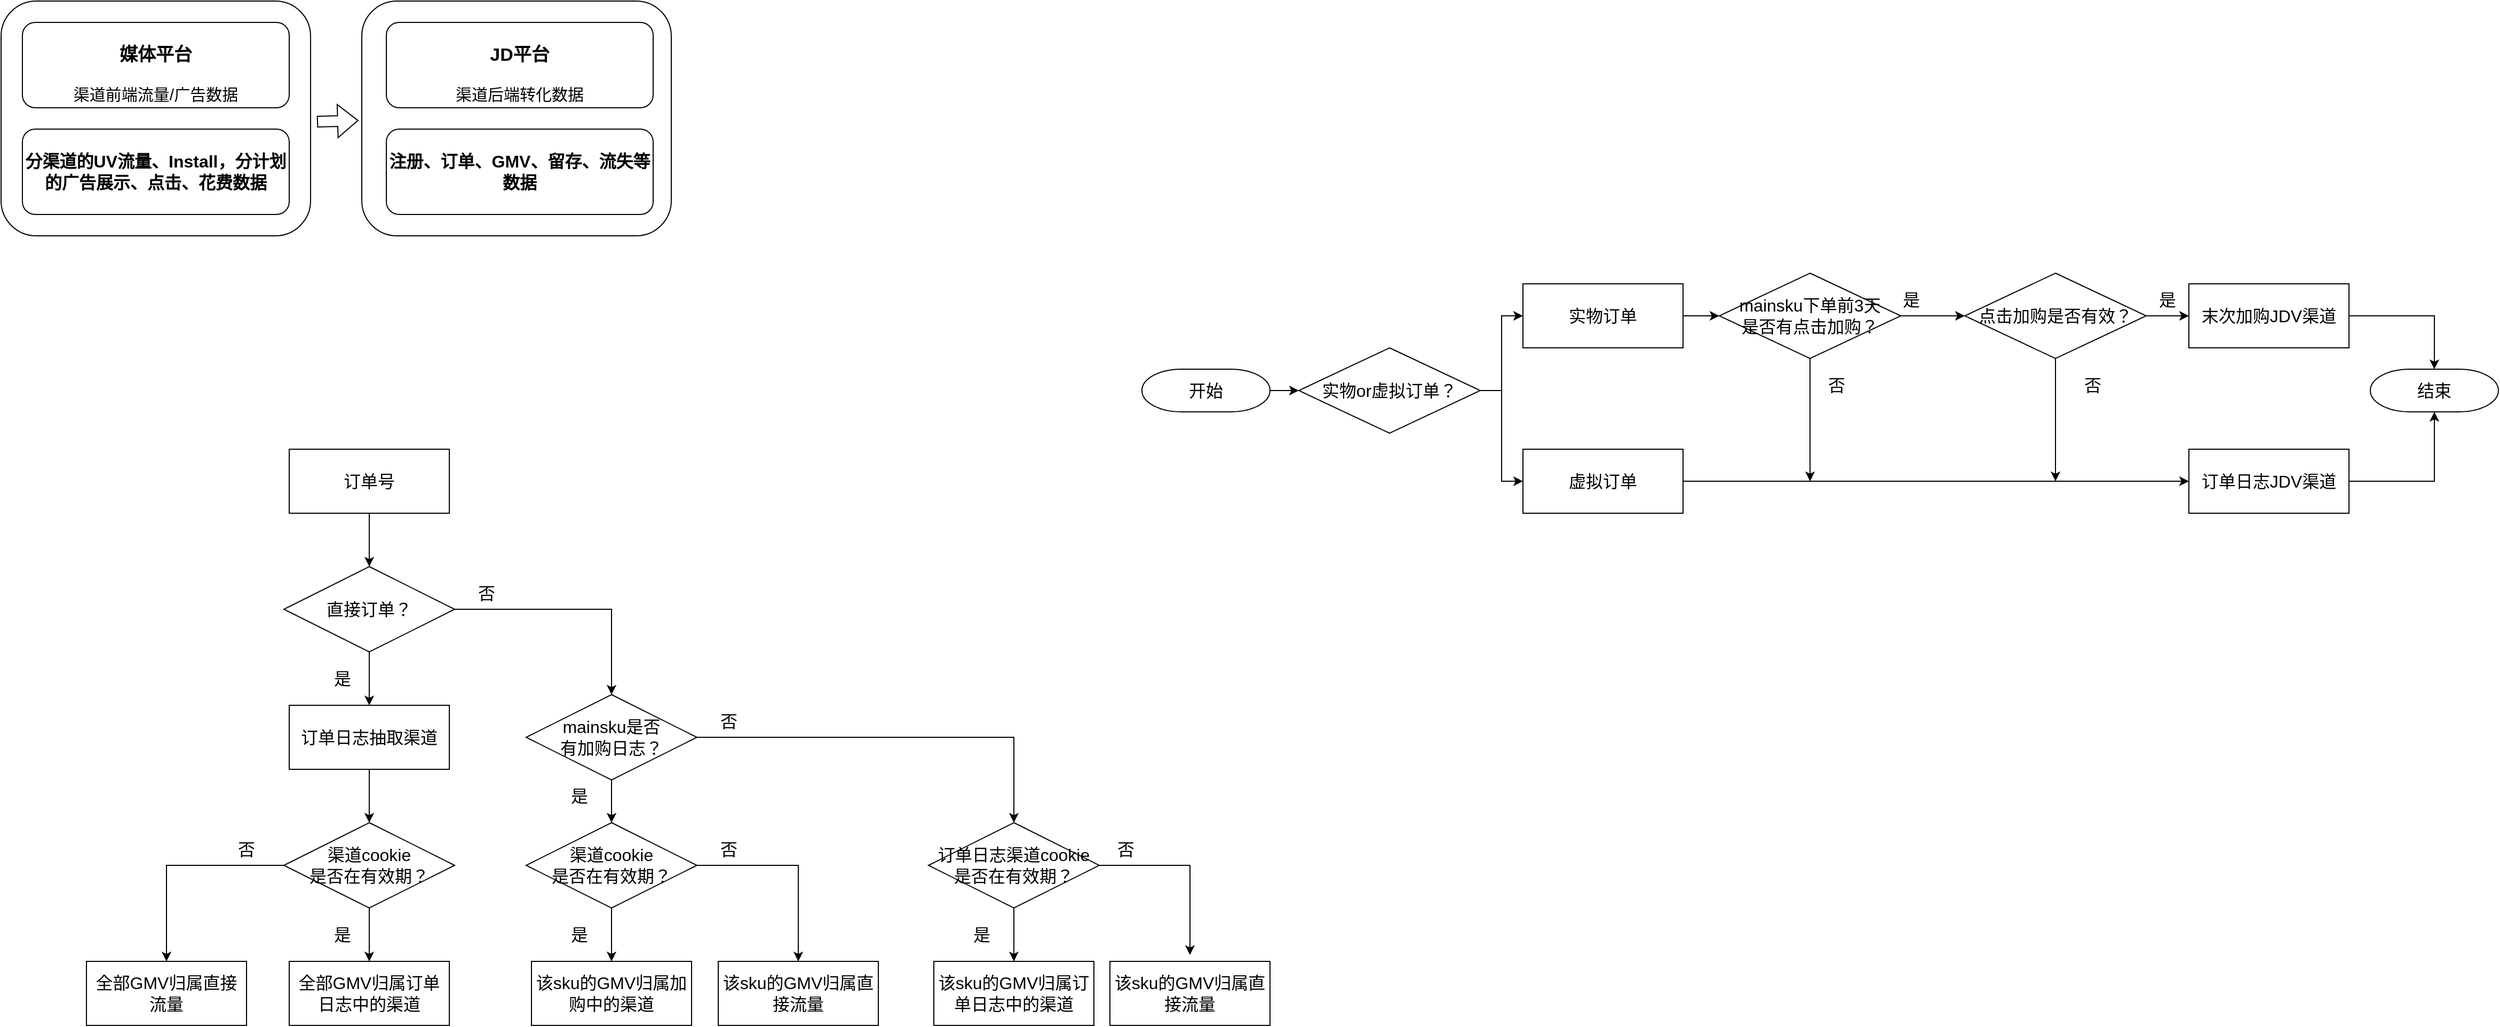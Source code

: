 <mxfile version="24.4.0" type="github">
  <diagram name="第 1 页" id="Gib-W4XltK8WXEup0tGj">
    <mxGraphModel dx="1307" dy="886" grid="1" gridSize="10" guides="1" tooltips="1" connect="1" arrows="1" fold="1" page="1" pageScale="1" pageWidth="827" pageHeight="1169" math="0" shadow="0">
      <root>
        <mxCell id="0" />
        <mxCell id="1" parent="0" />
        <mxCell id="h236lsH5lbyxZkUIFy6G-6" value="" style="rounded=1;whiteSpace=wrap;html=1;" vertex="1" parent="1">
          <mxGeometry x="368" y="200" width="290" height="220" as="geometry" />
        </mxCell>
        <mxCell id="h236lsH5lbyxZkUIFy6G-5" value="" style="rounded=1;whiteSpace=wrap;html=1;" vertex="1" parent="1">
          <mxGeometry x="30" y="200" width="290" height="220" as="geometry" />
        </mxCell>
        <mxCell id="h236lsH5lbyxZkUIFy6G-1" value="&lt;h3 style=&quot;font-size: 17px;&quot;&gt;&lt;font style=&quot;font-size: 17px;&quot;&gt;媒体平台&lt;/font&gt;&lt;/h3&gt;&lt;div style=&quot;&quot;&gt;&lt;font style=&quot;font-size: 15px;&quot;&gt;渠道前端流量/广告数据&lt;/font&gt;&lt;/div&gt;" style="rounded=1;whiteSpace=wrap;html=1;" vertex="1" parent="1">
          <mxGeometry x="50" y="220" width="250" height="80" as="geometry" />
        </mxCell>
        <mxCell id="h236lsH5lbyxZkUIFy6G-2" value="&lt;h3 style=&quot;font-size: 17px;&quot;&gt;&lt;font style=&quot;font-size: 17px;&quot;&gt;JD平台&lt;/font&gt;&lt;/h3&gt;&lt;div style=&quot;&quot;&gt;&lt;font style=&quot;font-size: 15px;&quot;&gt;渠道后端转化数据&lt;/font&gt;&lt;/div&gt;" style="rounded=1;whiteSpace=wrap;html=1;" vertex="1" parent="1">
          <mxGeometry x="391" y="220" width="250" height="80" as="geometry" />
        </mxCell>
        <mxCell id="h236lsH5lbyxZkUIFy6G-3" value="&lt;h3 style=&quot;&quot;&gt;&lt;font style=&quot;font-size: 16px;&quot;&gt;分渠道的UV流量、Install，分计划的广告展示、点击、花费数据&lt;/font&gt;&lt;/h3&gt;" style="rounded=1;whiteSpace=wrap;html=1;" vertex="1" parent="1">
          <mxGeometry x="50" y="320" width="250" height="80" as="geometry" />
        </mxCell>
        <mxCell id="h236lsH5lbyxZkUIFy6G-4" value="&lt;h3 style=&quot;&quot;&gt;&lt;font style=&quot;font-size: 16px;&quot;&gt;注册、订单、GMV、留存、流失等数据&lt;/font&gt;&lt;/h3&gt;" style="rounded=1;whiteSpace=wrap;html=1;" vertex="1" parent="1">
          <mxGeometry x="391" y="320" width="250" height="80" as="geometry" />
        </mxCell>
        <mxCell id="h236lsH5lbyxZkUIFy6G-7" value="" style="shape=flexArrow;endArrow=classic;html=1;rounded=0;entryX=0.003;entryY=0.586;entryDx=0;entryDy=0;entryPerimeter=0;" edge="1" parent="1">
          <mxGeometry width="50" height="50" relative="1" as="geometry">
            <mxPoint x="326" y="313" as="sourcePoint" />
            <mxPoint x="364.87" y="311.92" as="targetPoint" />
          </mxGeometry>
        </mxCell>
        <mxCell id="h236lsH5lbyxZkUIFy6G-14" value="" style="edgeStyle=orthogonalEdgeStyle;rounded=0;orthogonalLoop=1;jettySize=auto;html=1;" edge="1" parent="1" source="h236lsH5lbyxZkUIFy6G-10" target="h236lsH5lbyxZkUIFy6G-13">
          <mxGeometry relative="1" as="geometry" />
        </mxCell>
        <mxCell id="h236lsH5lbyxZkUIFy6G-10" value="订单号" style="rounded=0;whiteSpace=wrap;html=1;fontSize=16;" vertex="1" parent="1">
          <mxGeometry x="300" y="620" width="150" height="60" as="geometry" />
        </mxCell>
        <mxCell id="h236lsH5lbyxZkUIFy6G-16" value="" style="edgeStyle=orthogonalEdgeStyle;rounded=0;orthogonalLoop=1;jettySize=auto;html=1;" edge="1" parent="1" source="h236lsH5lbyxZkUIFy6G-13" target="h236lsH5lbyxZkUIFy6G-15">
          <mxGeometry relative="1" as="geometry" />
        </mxCell>
        <mxCell id="h236lsH5lbyxZkUIFy6G-45" style="edgeStyle=orthogonalEdgeStyle;rounded=0;orthogonalLoop=1;jettySize=auto;html=1;entryX=0.5;entryY=0;entryDx=0;entryDy=0;" edge="1" parent="1" source="h236lsH5lbyxZkUIFy6G-13" target="h236lsH5lbyxZkUIFy6G-28">
          <mxGeometry relative="1" as="geometry" />
        </mxCell>
        <mxCell id="h236lsH5lbyxZkUIFy6G-13" value="&lt;font style=&quot;font-size: 16px;&quot;&gt;直接订单？&lt;/font&gt;" style="rhombus;whiteSpace=wrap;html=1;" vertex="1" parent="1">
          <mxGeometry x="295" y="730" width="160" height="80" as="geometry" />
        </mxCell>
        <mxCell id="h236lsH5lbyxZkUIFy6G-19" value="" style="edgeStyle=orthogonalEdgeStyle;rounded=0;orthogonalLoop=1;jettySize=auto;html=1;" edge="1" parent="1" source="h236lsH5lbyxZkUIFy6G-15" target="h236lsH5lbyxZkUIFy6G-18">
          <mxGeometry relative="1" as="geometry" />
        </mxCell>
        <mxCell id="h236lsH5lbyxZkUIFy6G-15" value="订单日志抽取渠道" style="rounded=0;whiteSpace=wrap;html=1;fontSize=16;" vertex="1" parent="1">
          <mxGeometry x="300" y="860" width="150" height="60" as="geometry" />
        </mxCell>
        <mxCell id="h236lsH5lbyxZkUIFy6G-17" value="是" style="text;html=1;align=center;verticalAlign=middle;whiteSpace=wrap;rounded=0;fontSize=16;" vertex="1" parent="1">
          <mxGeometry x="320" y="820" width="60" height="30" as="geometry" />
        </mxCell>
        <mxCell id="h236lsH5lbyxZkUIFy6G-21" value="" style="edgeStyle=orthogonalEdgeStyle;rounded=0;orthogonalLoop=1;jettySize=auto;html=1;" edge="1" parent="1" source="h236lsH5lbyxZkUIFy6G-18" target="h236lsH5lbyxZkUIFy6G-20">
          <mxGeometry relative="1" as="geometry" />
        </mxCell>
        <mxCell id="h236lsH5lbyxZkUIFy6G-26" style="edgeStyle=orthogonalEdgeStyle;rounded=0;orthogonalLoop=1;jettySize=auto;html=1;entryX=0.5;entryY=0;entryDx=0;entryDy=0;" edge="1" parent="1" source="h236lsH5lbyxZkUIFy6G-18" target="h236lsH5lbyxZkUIFy6G-24">
          <mxGeometry relative="1" as="geometry" />
        </mxCell>
        <mxCell id="h236lsH5lbyxZkUIFy6G-18" value="&lt;font style=&quot;font-size: 16px;&quot;&gt;渠道cookie&lt;/font&gt;&lt;div&gt;&lt;font style=&quot;font-size: 16px;&quot;&gt;是否在有效期？&lt;/font&gt;&lt;/div&gt;" style="rhombus;whiteSpace=wrap;html=1;" vertex="1" parent="1">
          <mxGeometry x="295" y="970" width="160" height="80" as="geometry" />
        </mxCell>
        <mxCell id="h236lsH5lbyxZkUIFy6G-20" value="全部GMV归属订单日志中的渠道" style="rounded=0;whiteSpace=wrap;html=1;fontSize=16;" vertex="1" parent="1">
          <mxGeometry x="300" y="1100" width="150" height="60" as="geometry" />
        </mxCell>
        <mxCell id="h236lsH5lbyxZkUIFy6G-22" value="是" style="text;html=1;align=center;verticalAlign=middle;whiteSpace=wrap;rounded=0;fontSize=16;" vertex="1" parent="1">
          <mxGeometry x="320" y="1060" width="60" height="30" as="geometry" />
        </mxCell>
        <mxCell id="h236lsH5lbyxZkUIFy6G-23" value="否" style="text;html=1;align=center;verticalAlign=middle;whiteSpace=wrap;rounded=0;fontSize=16;" vertex="1" parent="1">
          <mxGeometry x="230" y="980" width="60" height="30" as="geometry" />
        </mxCell>
        <mxCell id="h236lsH5lbyxZkUIFy6G-24" value="全部GMV归属直接流量" style="rounded=0;whiteSpace=wrap;html=1;fontSize=16;" vertex="1" parent="1">
          <mxGeometry x="110" y="1100" width="150" height="60" as="geometry" />
        </mxCell>
        <mxCell id="h236lsH5lbyxZkUIFy6G-27" value="否" style="text;html=1;align=center;verticalAlign=middle;whiteSpace=wrap;rounded=0;fontSize=16;" vertex="1" parent="1">
          <mxGeometry x="455" y="740" width="60" height="30" as="geometry" />
        </mxCell>
        <mxCell id="h236lsH5lbyxZkUIFy6G-32" value="" style="edgeStyle=orthogonalEdgeStyle;rounded=0;orthogonalLoop=1;jettySize=auto;html=1;" edge="1" parent="1" source="h236lsH5lbyxZkUIFy6G-28" target="h236lsH5lbyxZkUIFy6G-31">
          <mxGeometry relative="1" as="geometry" />
        </mxCell>
        <mxCell id="h236lsH5lbyxZkUIFy6G-46" style="edgeStyle=orthogonalEdgeStyle;rounded=0;orthogonalLoop=1;jettySize=auto;html=1;entryX=0.5;entryY=0;entryDx=0;entryDy=0;" edge="1" parent="1" source="h236lsH5lbyxZkUIFy6G-28" target="h236lsH5lbyxZkUIFy6G-40">
          <mxGeometry relative="1" as="geometry" />
        </mxCell>
        <mxCell id="h236lsH5lbyxZkUIFy6G-28" value="&lt;font style=&quot;font-size: 16px;&quot;&gt;mainsku是否&lt;/font&gt;&lt;div&gt;&lt;font style=&quot;font-size: 16px;&quot;&gt;有加购日志？&lt;/font&gt;&lt;/div&gt;" style="rhombus;whiteSpace=wrap;html=1;" vertex="1" parent="1">
          <mxGeometry x="522" y="850" width="160" height="80" as="geometry" />
        </mxCell>
        <mxCell id="h236lsH5lbyxZkUIFy6G-35" style="edgeStyle=orthogonalEdgeStyle;rounded=0;orthogonalLoop=1;jettySize=auto;html=1;" edge="1" parent="1" source="h236lsH5lbyxZkUIFy6G-31" target="h236lsH5lbyxZkUIFy6G-34">
          <mxGeometry relative="1" as="geometry" />
        </mxCell>
        <mxCell id="h236lsH5lbyxZkUIFy6G-37" style="edgeStyle=orthogonalEdgeStyle;rounded=0;orthogonalLoop=1;jettySize=auto;html=1;entryX=0.5;entryY=0;entryDx=0;entryDy=0;" edge="1" parent="1" source="h236lsH5lbyxZkUIFy6G-31" target="h236lsH5lbyxZkUIFy6G-36">
          <mxGeometry relative="1" as="geometry" />
        </mxCell>
        <mxCell id="h236lsH5lbyxZkUIFy6G-31" value="&lt;font style=&quot;font-size: 16px;&quot;&gt;渠道cookie&lt;/font&gt;&lt;div&gt;&lt;font style=&quot;font-size: 16px;&quot;&gt;是否在有效期？&lt;/font&gt;&lt;/div&gt;" style="rhombus;whiteSpace=wrap;html=1;" vertex="1" parent="1">
          <mxGeometry x="522" y="970" width="160" height="80" as="geometry" />
        </mxCell>
        <mxCell id="h236lsH5lbyxZkUIFy6G-33" value="是" style="text;html=1;align=center;verticalAlign=middle;whiteSpace=wrap;rounded=0;fontSize=16;" vertex="1" parent="1">
          <mxGeometry x="542" y="930" width="60" height="30" as="geometry" />
        </mxCell>
        <mxCell id="h236lsH5lbyxZkUIFy6G-34" value="该sku的GMV归属加购中的渠道" style="rounded=0;whiteSpace=wrap;html=1;fontSize=16;" vertex="1" parent="1">
          <mxGeometry x="527" y="1100" width="150" height="60" as="geometry" />
        </mxCell>
        <mxCell id="h236lsH5lbyxZkUIFy6G-36" value="该sku的GMV归属直接流量" style="rounded=0;whiteSpace=wrap;html=1;fontSize=16;" vertex="1" parent="1">
          <mxGeometry x="702" y="1100" width="150" height="60" as="geometry" />
        </mxCell>
        <mxCell id="h236lsH5lbyxZkUIFy6G-38" value="否" style="text;html=1;align=center;verticalAlign=middle;whiteSpace=wrap;rounded=0;fontSize=16;" vertex="1" parent="1">
          <mxGeometry x="682" y="980" width="60" height="30" as="geometry" />
        </mxCell>
        <mxCell id="h236lsH5lbyxZkUIFy6G-39" value="是" style="text;html=1;align=center;verticalAlign=middle;whiteSpace=wrap;rounded=0;fontSize=16;" vertex="1" parent="1">
          <mxGeometry x="542" y="1060" width="60" height="30" as="geometry" />
        </mxCell>
        <mxCell id="h236lsH5lbyxZkUIFy6G-48" style="edgeStyle=orthogonalEdgeStyle;rounded=0;orthogonalLoop=1;jettySize=auto;html=1;entryX=0.5;entryY=0;entryDx=0;entryDy=0;" edge="1" parent="1" source="h236lsH5lbyxZkUIFy6G-40" target="h236lsH5lbyxZkUIFy6G-47">
          <mxGeometry relative="1" as="geometry" />
        </mxCell>
        <mxCell id="h236lsH5lbyxZkUIFy6G-40" value="&lt;font style=&quot;font-size: 16px;&quot;&gt;订单日志渠道cookie&lt;/font&gt;&lt;div&gt;&lt;font style=&quot;font-size: 16px;&quot;&gt;是否在有效期？&lt;/font&gt;&lt;/div&gt;" style="rhombus;whiteSpace=wrap;html=1;" vertex="1" parent="1">
          <mxGeometry x="899" y="970" width="160" height="80" as="geometry" />
        </mxCell>
        <mxCell id="h236lsH5lbyxZkUIFy6G-43" value="否" style="text;html=1;align=center;verticalAlign=middle;whiteSpace=wrap;rounded=0;fontSize=16;" vertex="1" parent="1">
          <mxGeometry x="682" y="860" width="60" height="30" as="geometry" />
        </mxCell>
        <mxCell id="h236lsH5lbyxZkUIFy6G-47" value="该sku的GMV归属订单日志中的渠道" style="rounded=0;whiteSpace=wrap;html=1;fontSize=16;" vertex="1" parent="1">
          <mxGeometry x="904" y="1100" width="150" height="60" as="geometry" />
        </mxCell>
        <mxCell id="h236lsH5lbyxZkUIFy6G-49" value="是" style="text;html=1;align=center;verticalAlign=middle;whiteSpace=wrap;rounded=0;fontSize=16;" vertex="1" parent="1">
          <mxGeometry x="919" y="1060" width="60" height="30" as="geometry" />
        </mxCell>
        <mxCell id="h236lsH5lbyxZkUIFy6G-50" value="该sku的GMV归属直接流量" style="rounded=0;whiteSpace=wrap;html=1;fontSize=16;" vertex="1" parent="1">
          <mxGeometry x="1069" y="1100" width="150" height="60" as="geometry" />
        </mxCell>
        <mxCell id="h236lsH5lbyxZkUIFy6G-51" style="edgeStyle=orthogonalEdgeStyle;rounded=0;orthogonalLoop=1;jettySize=auto;html=1;entryX=0.5;entryY=-0.1;entryDx=0;entryDy=0;entryPerimeter=0;" edge="1" parent="1" source="h236lsH5lbyxZkUIFy6G-40" target="h236lsH5lbyxZkUIFy6G-50">
          <mxGeometry relative="1" as="geometry" />
        </mxCell>
        <mxCell id="h236lsH5lbyxZkUIFy6G-52" value="否" style="text;html=1;align=center;verticalAlign=middle;whiteSpace=wrap;rounded=0;fontSize=16;" vertex="1" parent="1">
          <mxGeometry x="1054" y="980" width="60" height="30" as="geometry" />
        </mxCell>
        <mxCell id="h236lsH5lbyxZkUIFy6G-78" value="" style="edgeStyle=orthogonalEdgeStyle;rounded=0;orthogonalLoop=1;jettySize=auto;html=1;" edge="1" parent="1" source="h236lsH5lbyxZkUIFy6G-53" target="h236lsH5lbyxZkUIFy6G-54">
          <mxGeometry relative="1" as="geometry" />
        </mxCell>
        <mxCell id="h236lsH5lbyxZkUIFy6G-53" value="&lt;font style=&quot;font-size: 16px;&quot;&gt;开始&lt;/font&gt;" style="strokeWidth=1;html=1;shape=mxgraph.flowchart.terminator;whiteSpace=wrap;" vertex="1" parent="1">
          <mxGeometry x="1099" y="545" width="120" height="40" as="geometry" />
        </mxCell>
        <mxCell id="h236lsH5lbyxZkUIFy6G-58" style="edgeStyle=orthogonalEdgeStyle;rounded=0;orthogonalLoop=1;jettySize=auto;html=1;entryX=0;entryY=0.5;entryDx=0;entryDy=0;" edge="1" parent="1" source="h236lsH5lbyxZkUIFy6G-54" target="h236lsH5lbyxZkUIFy6G-55">
          <mxGeometry relative="1" as="geometry" />
        </mxCell>
        <mxCell id="h236lsH5lbyxZkUIFy6G-59" style="edgeStyle=orthogonalEdgeStyle;rounded=0;orthogonalLoop=1;jettySize=auto;html=1;entryX=0;entryY=0.5;entryDx=0;entryDy=0;" edge="1" parent="1" source="h236lsH5lbyxZkUIFy6G-54" target="h236lsH5lbyxZkUIFy6G-56">
          <mxGeometry relative="1" as="geometry" />
        </mxCell>
        <mxCell id="h236lsH5lbyxZkUIFy6G-54" value="&lt;font style=&quot;font-size: 16px;&quot;&gt;实物or虚拟订单？&lt;/font&gt;" style="rhombus;whiteSpace=wrap;html=1;" vertex="1" parent="1">
          <mxGeometry x="1246" y="525" width="170" height="80" as="geometry" />
        </mxCell>
        <mxCell id="h236lsH5lbyxZkUIFy6G-77" value="" style="edgeStyle=orthogonalEdgeStyle;rounded=0;orthogonalLoop=1;jettySize=auto;html=1;" edge="1" parent="1" source="h236lsH5lbyxZkUIFy6G-55" target="h236lsH5lbyxZkUIFy6G-60">
          <mxGeometry relative="1" as="geometry" />
        </mxCell>
        <mxCell id="h236lsH5lbyxZkUIFy6G-55" value="实物订单" style="rounded=0;whiteSpace=wrap;html=1;fontSize=16;" vertex="1" parent="1">
          <mxGeometry x="1456" y="465" width="150" height="60" as="geometry" />
        </mxCell>
        <mxCell id="h236lsH5lbyxZkUIFy6G-67" style="edgeStyle=orthogonalEdgeStyle;rounded=0;orthogonalLoop=1;jettySize=auto;html=1;" edge="1" parent="1" source="h236lsH5lbyxZkUIFy6G-56" target="h236lsH5lbyxZkUIFy6G-66">
          <mxGeometry relative="1" as="geometry" />
        </mxCell>
        <mxCell id="h236lsH5lbyxZkUIFy6G-56" value="虚拟订单" style="rounded=0;whiteSpace=wrap;html=1;fontSize=16;" vertex="1" parent="1">
          <mxGeometry x="1456" y="620" width="150" height="60" as="geometry" />
        </mxCell>
        <mxCell id="h236lsH5lbyxZkUIFy6G-64" value="" style="edgeStyle=orthogonalEdgeStyle;rounded=0;orthogonalLoop=1;jettySize=auto;html=1;" edge="1" parent="1" source="h236lsH5lbyxZkUIFy6G-60" target="h236lsH5lbyxZkUIFy6G-62">
          <mxGeometry relative="1" as="geometry" />
        </mxCell>
        <mxCell id="h236lsH5lbyxZkUIFy6G-68" style="edgeStyle=orthogonalEdgeStyle;rounded=0;orthogonalLoop=1;jettySize=auto;html=1;" edge="1" parent="1" source="h236lsH5lbyxZkUIFy6G-60">
          <mxGeometry relative="1" as="geometry">
            <mxPoint x="1725" y="650" as="targetPoint" />
          </mxGeometry>
        </mxCell>
        <mxCell id="h236lsH5lbyxZkUIFy6G-60" value="&lt;font style=&quot;font-size: 16px;&quot;&gt;mainsku下单前3天&lt;/font&gt;&lt;div&gt;&lt;font style=&quot;font-size: 16px;&quot;&gt;是否有点击加购？&lt;/font&gt;&lt;/div&gt;" style="rhombus;whiteSpace=wrap;html=1;" vertex="1" parent="1">
          <mxGeometry x="1640" y="455" width="170" height="80" as="geometry" />
        </mxCell>
        <mxCell id="h236lsH5lbyxZkUIFy6G-65" value="" style="edgeStyle=orthogonalEdgeStyle;rounded=0;orthogonalLoop=1;jettySize=auto;html=1;" edge="1" parent="1" source="h236lsH5lbyxZkUIFy6G-62" target="h236lsH5lbyxZkUIFy6G-63">
          <mxGeometry relative="1" as="geometry" />
        </mxCell>
        <mxCell id="h236lsH5lbyxZkUIFy6G-69" style="edgeStyle=orthogonalEdgeStyle;rounded=0;orthogonalLoop=1;jettySize=auto;html=1;" edge="1" parent="1" source="h236lsH5lbyxZkUIFy6G-62">
          <mxGeometry relative="1" as="geometry">
            <mxPoint x="1955" y="650" as="targetPoint" />
          </mxGeometry>
        </mxCell>
        <mxCell id="h236lsH5lbyxZkUIFy6G-62" value="&lt;span style=&quot;font-size: 16px;&quot;&gt;点击加购是否有效？&lt;/span&gt;" style="rhombus;whiteSpace=wrap;html=1;" vertex="1" parent="1">
          <mxGeometry x="1870" y="455" width="170" height="80" as="geometry" />
        </mxCell>
        <mxCell id="h236lsH5lbyxZkUIFy6G-63" value="末次加购JDV渠道" style="rounded=0;whiteSpace=wrap;html=1;fontSize=16;" vertex="1" parent="1">
          <mxGeometry x="2080" y="465" width="150" height="60" as="geometry" />
        </mxCell>
        <mxCell id="h236lsH5lbyxZkUIFy6G-66" value="订单日志JDV渠道" style="rounded=0;whiteSpace=wrap;html=1;fontSize=16;" vertex="1" parent="1">
          <mxGeometry x="2080" y="620" width="150" height="60" as="geometry" />
        </mxCell>
        <mxCell id="h236lsH5lbyxZkUIFy6G-70" value="否" style="text;html=1;align=center;verticalAlign=middle;whiteSpace=wrap;rounded=0;fontSize=16;" vertex="1" parent="1">
          <mxGeometry x="1720" y="545" width="60" height="30" as="geometry" />
        </mxCell>
        <mxCell id="h236lsH5lbyxZkUIFy6G-71" value="否" style="text;html=1;align=center;verticalAlign=middle;whiteSpace=wrap;rounded=0;fontSize=16;" vertex="1" parent="1">
          <mxGeometry x="1960" y="545" width="60" height="30" as="geometry" />
        </mxCell>
        <mxCell id="h236lsH5lbyxZkUIFy6G-72" value="是" style="text;html=1;align=center;verticalAlign=middle;whiteSpace=wrap;rounded=0;fontSize=16;" vertex="1" parent="1">
          <mxGeometry x="1790" y="465" width="60" height="30" as="geometry" />
        </mxCell>
        <mxCell id="h236lsH5lbyxZkUIFy6G-73" value="是" style="text;html=1;align=center;verticalAlign=middle;whiteSpace=wrap;rounded=0;fontSize=16;" vertex="1" parent="1">
          <mxGeometry x="2030" y="465" width="60" height="30" as="geometry" />
        </mxCell>
        <mxCell id="h236lsH5lbyxZkUIFy6G-74" value="&lt;font style=&quot;font-size: 16px;&quot;&gt;结束&lt;/font&gt;" style="strokeWidth=1;html=1;shape=mxgraph.flowchart.terminator;whiteSpace=wrap;" vertex="1" parent="1">
          <mxGeometry x="2250" y="545" width="120" height="40" as="geometry" />
        </mxCell>
        <mxCell id="h236lsH5lbyxZkUIFy6G-75" style="edgeStyle=orthogonalEdgeStyle;rounded=0;orthogonalLoop=1;jettySize=auto;html=1;entryX=0.5;entryY=1;entryDx=0;entryDy=0;entryPerimeter=0;" edge="1" parent="1" source="h236lsH5lbyxZkUIFy6G-66" target="h236lsH5lbyxZkUIFy6G-74">
          <mxGeometry relative="1" as="geometry" />
        </mxCell>
        <mxCell id="h236lsH5lbyxZkUIFy6G-76" style="edgeStyle=orthogonalEdgeStyle;rounded=0;orthogonalLoop=1;jettySize=auto;html=1;entryX=0.5;entryY=0;entryDx=0;entryDy=0;entryPerimeter=0;" edge="1" parent="1" source="h236lsH5lbyxZkUIFy6G-63" target="h236lsH5lbyxZkUIFy6G-74">
          <mxGeometry relative="1" as="geometry" />
        </mxCell>
      </root>
    </mxGraphModel>
  </diagram>
</mxfile>
